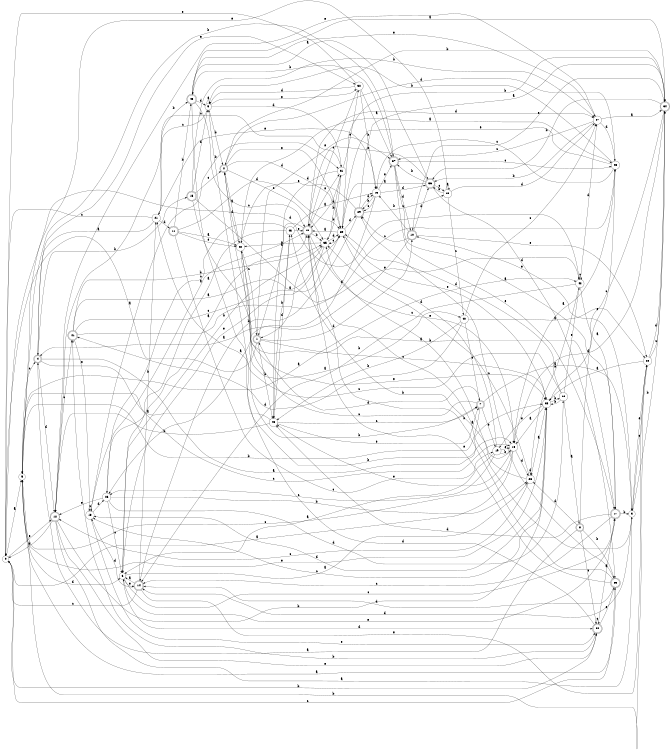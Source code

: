 digraph n38_6 {
__start0 [label="" shape="none"];

rankdir=LR;
size="8,5";

s0 [style="filled", color="black", fillcolor="white" shape="circle", label="0"];
s1 [style="rounded,filled", color="black", fillcolor="white" shape="doublecircle", label="1"];
s2 [style="rounded,filled", color="black", fillcolor="white" shape="doublecircle", label="2"];
s3 [style="filled", color="black", fillcolor="white" shape="circle", label="3"];
s4 [style="rounded,filled", color="black", fillcolor="white" shape="doublecircle", label="4"];
s5 [style="filled", color="black", fillcolor="white" shape="circle", label="5"];
s6 [style="filled", color="black", fillcolor="white" shape="circle", label="6"];
s7 [style="rounded,filled", color="black", fillcolor="white" shape="doublecircle", label="7"];
s8 [style="rounded,filled", color="black", fillcolor="white" shape="doublecircle", label="8"];
s9 [style="filled", color="black", fillcolor="white" shape="circle", label="9"];
s10 [style="rounded,filled", color="black", fillcolor="white" shape="doublecircle", label="10"];
s11 [style="rounded,filled", color="black", fillcolor="white" shape="doublecircle", label="11"];
s12 [style="rounded,filled", color="black", fillcolor="white" shape="doublecircle", label="12"];
s13 [style="filled", color="black", fillcolor="white" shape="circle", label="13"];
s14 [style="rounded,filled", color="black", fillcolor="white" shape="doublecircle", label="14"];
s15 [style="rounded,filled", color="black", fillcolor="white" shape="doublecircle", label="15"];
s16 [style="filled", color="black", fillcolor="white" shape="circle", label="16"];
s17 [style="rounded,filled", color="black", fillcolor="white" shape="doublecircle", label="17"];
s18 [style="filled", color="black", fillcolor="white" shape="circle", label="18"];
s19 [style="filled", color="black", fillcolor="white" shape="circle", label="19"];
s20 [style="filled", color="black", fillcolor="white" shape="circle", label="20"];
s21 [style="filled", color="black", fillcolor="white" shape="circle", label="21"];
s22 [style="filled", color="black", fillcolor="white" shape="circle", label="22"];
s23 [style="filled", color="black", fillcolor="white" shape="circle", label="23"];
s24 [style="filled", color="black", fillcolor="white" shape="circle", label="24"];
s25 [style="filled", color="black", fillcolor="white" shape="circle", label="25"];
s26 [style="filled", color="black", fillcolor="white" shape="circle", label="26"];
s27 [style="filled", color="black", fillcolor="white" shape="circle", label="27"];
s28 [style="filled", color="black", fillcolor="white" shape="circle", label="28"];
s29 [style="rounded,filled", color="black", fillcolor="white" shape="doublecircle", label="29"];
s30 [style="rounded,filled", color="black", fillcolor="white" shape="doublecircle", label="30"];
s31 [style="filled", color="black", fillcolor="white" shape="circle", label="31"];
s32 [style="filled", color="black", fillcolor="white" shape="circle", label="32"];
s33 [style="rounded,filled", color="black", fillcolor="white" shape="doublecircle", label="33"];
s34 [style="rounded,filled", color="black", fillcolor="white" shape="doublecircle", label="34"];
s35 [style="filled", color="black", fillcolor="white" shape="circle", label="35"];
s36 [style="rounded,filled", color="black", fillcolor="white" shape="doublecircle", label="36"];
s37 [style="rounded,filled", color="black", fillcolor="white" shape="doublecircle", label="37"];
s38 [style="filled", color="black", fillcolor="white" shape="circle", label="38"];
s39 [style="filled", color="black", fillcolor="white" shape="circle", label="39"];
s40 [style="filled", color="black", fillcolor="white" shape="circle", label="40"];
s41 [style="rounded,filled", color="black", fillcolor="white" shape="doublecircle", label="41"];
s42 [style="filled", color="black", fillcolor="white" shape="circle", label="42"];
s43 [style="filled", color="black", fillcolor="white" shape="circle", label="43"];
s44 [style="rounded,filled", color="black", fillcolor="white" shape="doublecircle", label="44"];
s45 [style="rounded,filled", color="black", fillcolor="white" shape="doublecircle", label="45"];
s46 [style="filled", color="black", fillcolor="white" shape="circle", label="46"];
s0 -> s5 [label="a"];
s0 -> s30 [label="b"];
s0 -> s33 [label="c"];
s0 -> s42 [label="d"];
s0 -> s12 [label="e"];
s1 -> s0 [label="a"];
s1 -> s46 [label="b"];
s1 -> s38 [label="c"];
s1 -> s10 [label="d"];
s1 -> s37 [label="e"];
s2 -> s22 [label="a"];
s2 -> s34 [label="b"];
s2 -> s35 [label="c"];
s2 -> s39 [label="d"];
s2 -> s39 [label="e"];
s3 -> s44 [label="a"];
s3 -> s34 [label="b"];
s3 -> s20 [label="c"];
s3 -> s14 [label="d"];
s3 -> s10 [label="e"];
s4 -> s16 [label="a"];
s4 -> s15 [label="b"];
s4 -> s16 [label="c"];
s4 -> s12 [label="d"];
s4 -> s32 [label="e"];
s5 -> s42 [label="a"];
s5 -> s37 [label="b"];
s5 -> s4 [label="c"];
s5 -> s6 [label="d"];
s5 -> s38 [label="e"];
s6 -> s23 [label="a"];
s6 -> s35 [label="b"];
s6 -> s17 [label="c"];
s6 -> s30 [label="d"];
s6 -> s14 [label="e"];
s7 -> s3 [label="a"];
s7 -> s5 [label="b"];
s7 -> s22 [label="c"];
s7 -> s1 [label="d"];
s7 -> s19 [label="e"];
s8 -> s4 [label="a"];
s8 -> s33 [label="b"];
s8 -> s30 [label="c"];
s8 -> s23 [label="d"];
s8 -> s28 [label="e"];
s9 -> s9 [label="a"];
s9 -> s2 [label="b"];
s9 -> s21 [label="c"];
s9 -> s31 [label="d"];
s9 -> s32 [label="e"];
s10 -> s4 [label="a"];
s10 -> s13 [label="b"];
s10 -> s29 [label="c"];
s10 -> s36 [label="d"];
s10 -> s20 [label="e"];
s11 -> s22 [label="a"];
s11 -> s45 [label="b"];
s11 -> s19 [label="c"];
s11 -> s39 [label="d"];
s11 -> s22 [label="e"];
s12 -> s3 [label="a"];
s12 -> s38 [label="b"];
s12 -> s41 [label="c"];
s12 -> s0 [label="d"];
s12 -> s30 [label="e"];
s13 -> s26 [label="a"];
s13 -> s29 [label="b"];
s13 -> s29 [label="c"];
s13 -> s36 [label="d"];
s13 -> s37 [label="e"];
s14 -> s6 [label="a"];
s14 -> s21 [label="b"];
s14 -> s0 [label="c"];
s14 -> s18 [label="d"];
s14 -> s20 [label="e"];
s15 -> s40 [label="a"];
s15 -> s27 [label="b"];
s15 -> s2 [label="c"];
s15 -> s9 [label="d"];
s15 -> s42 [label="e"];
s16 -> s0 [label="a"];
s16 -> s43 [label="b"];
s16 -> s5 [label="c"];
s16 -> s23 [label="d"];
s16 -> s46 [label="e"];
s17 -> s2 [label="a"];
s17 -> s3 [label="b"];
s17 -> s14 [label="c"];
s17 -> s46 [label="d"];
s17 -> s6 [label="e"];
s18 -> s44 [label="a"];
s18 -> s31 [label="b"];
s18 -> s18 [label="c"];
s18 -> s26 [label="d"];
s18 -> s30 [label="e"];
s19 -> s6 [label="a"];
s19 -> s16 [label="b"];
s19 -> s26 [label="c"];
s19 -> s39 [label="d"];
s19 -> s16 [label="e"];
s20 -> s38 [label="a"];
s20 -> s5 [label="b"];
s20 -> s34 [label="c"];
s20 -> s34 [label="d"];
s20 -> s3 [label="e"];
s21 -> s4 [label="a"];
s21 -> s45 [label="b"];
s21 -> s0 [label="c"];
s21 -> s11 [label="d"];
s21 -> s13 [label="e"];
s22 -> s28 [label="a"];
s22 -> s7 [label="b"];
s22 -> s1 [label="c"];
s22 -> s2 [label="d"];
s22 -> s38 [label="e"];
s23 -> s38 [label="a"];
s23 -> s35 [label="b"];
s23 -> s12 [label="c"];
s23 -> s23 [label="d"];
s23 -> s35 [label="e"];
s24 -> s8 [label="a"];
s24 -> s38 [label="b"];
s24 -> s21 [label="c"];
s24 -> s39 [label="d"];
s24 -> s42 [label="e"];
s25 -> s25 [label="a"];
s25 -> s36 [label="b"];
s25 -> s40 [label="c"];
s25 -> s27 [label="d"];
s25 -> s5 [label="e"];
s26 -> s44 [label="a"];
s26 -> s23 [label="b"];
s26 -> s6 [label="c"];
s26 -> s24 [label="d"];
s26 -> s12 [label="e"];
s27 -> s34 [label="a"];
s27 -> s36 [label="b"];
s27 -> s37 [label="c"];
s27 -> s28 [label="d"];
s27 -> s12 [label="e"];
s28 -> s16 [label="a"];
s28 -> s9 [label="b"];
s28 -> s13 [label="c"];
s28 -> s2 [label="d"];
s28 -> s39 [label="e"];
s29 -> s34 [label="a"];
s29 -> s14 [label="b"];
s29 -> s25 [label="c"];
s29 -> s13 [label="d"];
s29 -> s22 [label="e"];
s30 -> s17 [label="a"];
s30 -> s41 [label="b"];
s30 -> s30 [label="c"];
s30 -> s9 [label="d"];
s30 -> s33 [label="e"];
s31 -> s44 [label="a"];
s31 -> s35 [label="b"];
s31 -> s12 [label="c"];
s31 -> s46 [label="d"];
s31 -> s32 [label="e"];
s32 -> s37 [label="a"];
s32 -> s13 [label="b"];
s32 -> s44 [label="c"];
s32 -> s9 [label="d"];
s32 -> s0 [label="e"];
s33 -> s5 [label="a"];
s33 -> s44 [label="b"];
s33 -> s29 [label="c"];
s33 -> s14 [label="d"];
s33 -> s44 [label="e"];
s34 -> s45 [label="a"];
s34 -> s36 [label="b"];
s34 -> s38 [label="c"];
s34 -> s16 [label="d"];
s34 -> s10 [label="e"];
s35 -> s1 [label="a"];
s35 -> s31 [label="b"];
s35 -> s22 [label="c"];
s35 -> s39 [label="d"];
s35 -> s6 [label="e"];
s36 -> s39 [label="a"];
s36 -> s37 [label="b"];
s36 -> s25 [label="c"];
s36 -> s33 [label="d"];
s36 -> s44 [label="e"];
s37 -> s17 [label="a"];
s37 -> s45 [label="b"];
s37 -> s28 [label="c"];
s37 -> s10 [label="d"];
s37 -> s17 [label="e"];
s38 -> s16 [label="a"];
s38 -> s24 [label="b"];
s38 -> s18 [label="c"];
s38 -> s18 [label="d"];
s38 -> s19 [label="e"];
s39 -> s44 [label="a"];
s39 -> s34 [label="b"];
s39 -> s35 [label="c"];
s39 -> s29 [label="d"];
s39 -> s38 [label="e"];
s40 -> s20 [label="a"];
s40 -> s46 [label="b"];
s40 -> s27 [label="c"];
s40 -> s41 [label="d"];
s40 -> s7 [label="e"];
s41 -> s39 [label="a"];
s41 -> s35 [label="b"];
s41 -> s39 [label="c"];
s41 -> s28 [label="d"];
s41 -> s18 [label="e"];
s42 -> s17 [label="a"];
s42 -> s14 [label="b"];
s42 -> s42 [label="c"];
s42 -> s27 [label="d"];
s42 -> s23 [label="e"];
s43 -> s6 [label="a"];
s43 -> s46 [label="b"];
s43 -> s26 [label="c"];
s43 -> s13 [label="d"];
s43 -> s44 [label="e"];
s44 -> s1 [label="a"];
s44 -> s35 [label="b"];
s44 -> s16 [label="c"];
s44 -> s27 [label="d"];
s44 -> s31 [label="e"];
s45 -> s36 [label="a"];
s45 -> s38 [label="b"];
s45 -> s44 [label="c"];
s45 -> s9 [label="d"];
s45 -> s27 [label="e"];
s46 -> s5 [label="a"];
s46 -> s12 [label="b"];
s46 -> s7 [label="c"];
s46 -> s43 [label="d"];
s46 -> s7 [label="e"];

}